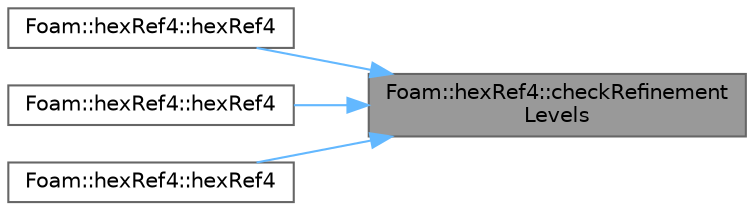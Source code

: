 digraph "Foam::hexRef4::checkRefinementLevels"
{
 // LATEX_PDF_SIZE
  bgcolor="transparent";
  edge [fontname=Helvetica,fontsize=10,labelfontname=Helvetica,labelfontsize=10];
  node [fontname=Helvetica,fontsize=10,shape=box,height=0.2,width=0.4];
  rankdir="RL";
  Node1 [id="Node000001",label="Foam::hexRef4::checkRefinement\lLevels",height=0.2,width=0.4,color="gray40", fillcolor="grey60", style="filled", fontcolor="black",tooltip=" "];
  Node1 -> Node2 [id="edge1_Node000001_Node000002",dir="back",color="steelblue1",style="solid",tooltip=" "];
  Node2 [id="Node000002",label="Foam::hexRef4::hexRef4",height=0.2,width=0.4,color="grey40", fillcolor="white", style="filled",URL="$classFoam_1_1hexRef4.html#aa7678ed5c6c3f67cc6439d0389ef0551",tooltip=" "];
  Node1 -> Node3 [id="edge2_Node000001_Node000003",dir="back",color="steelblue1",style="solid",tooltip=" "];
  Node3 [id="Node000003",label="Foam::hexRef4::hexRef4",height=0.2,width=0.4,color="grey40", fillcolor="white", style="filled",URL="$classFoam_1_1hexRef4.html#a424b6af893ef48723f9fcd320707eb73",tooltip=" "];
  Node1 -> Node4 [id="edge3_Node000001_Node000004",dir="back",color="steelblue1",style="solid",tooltip=" "];
  Node4 [id="Node000004",label="Foam::hexRef4::hexRef4",height=0.2,width=0.4,color="grey40", fillcolor="white", style="filled",URL="$classFoam_1_1hexRef4.html#aada8545a1553326ebec09b37b191367c",tooltip=" "];
}
